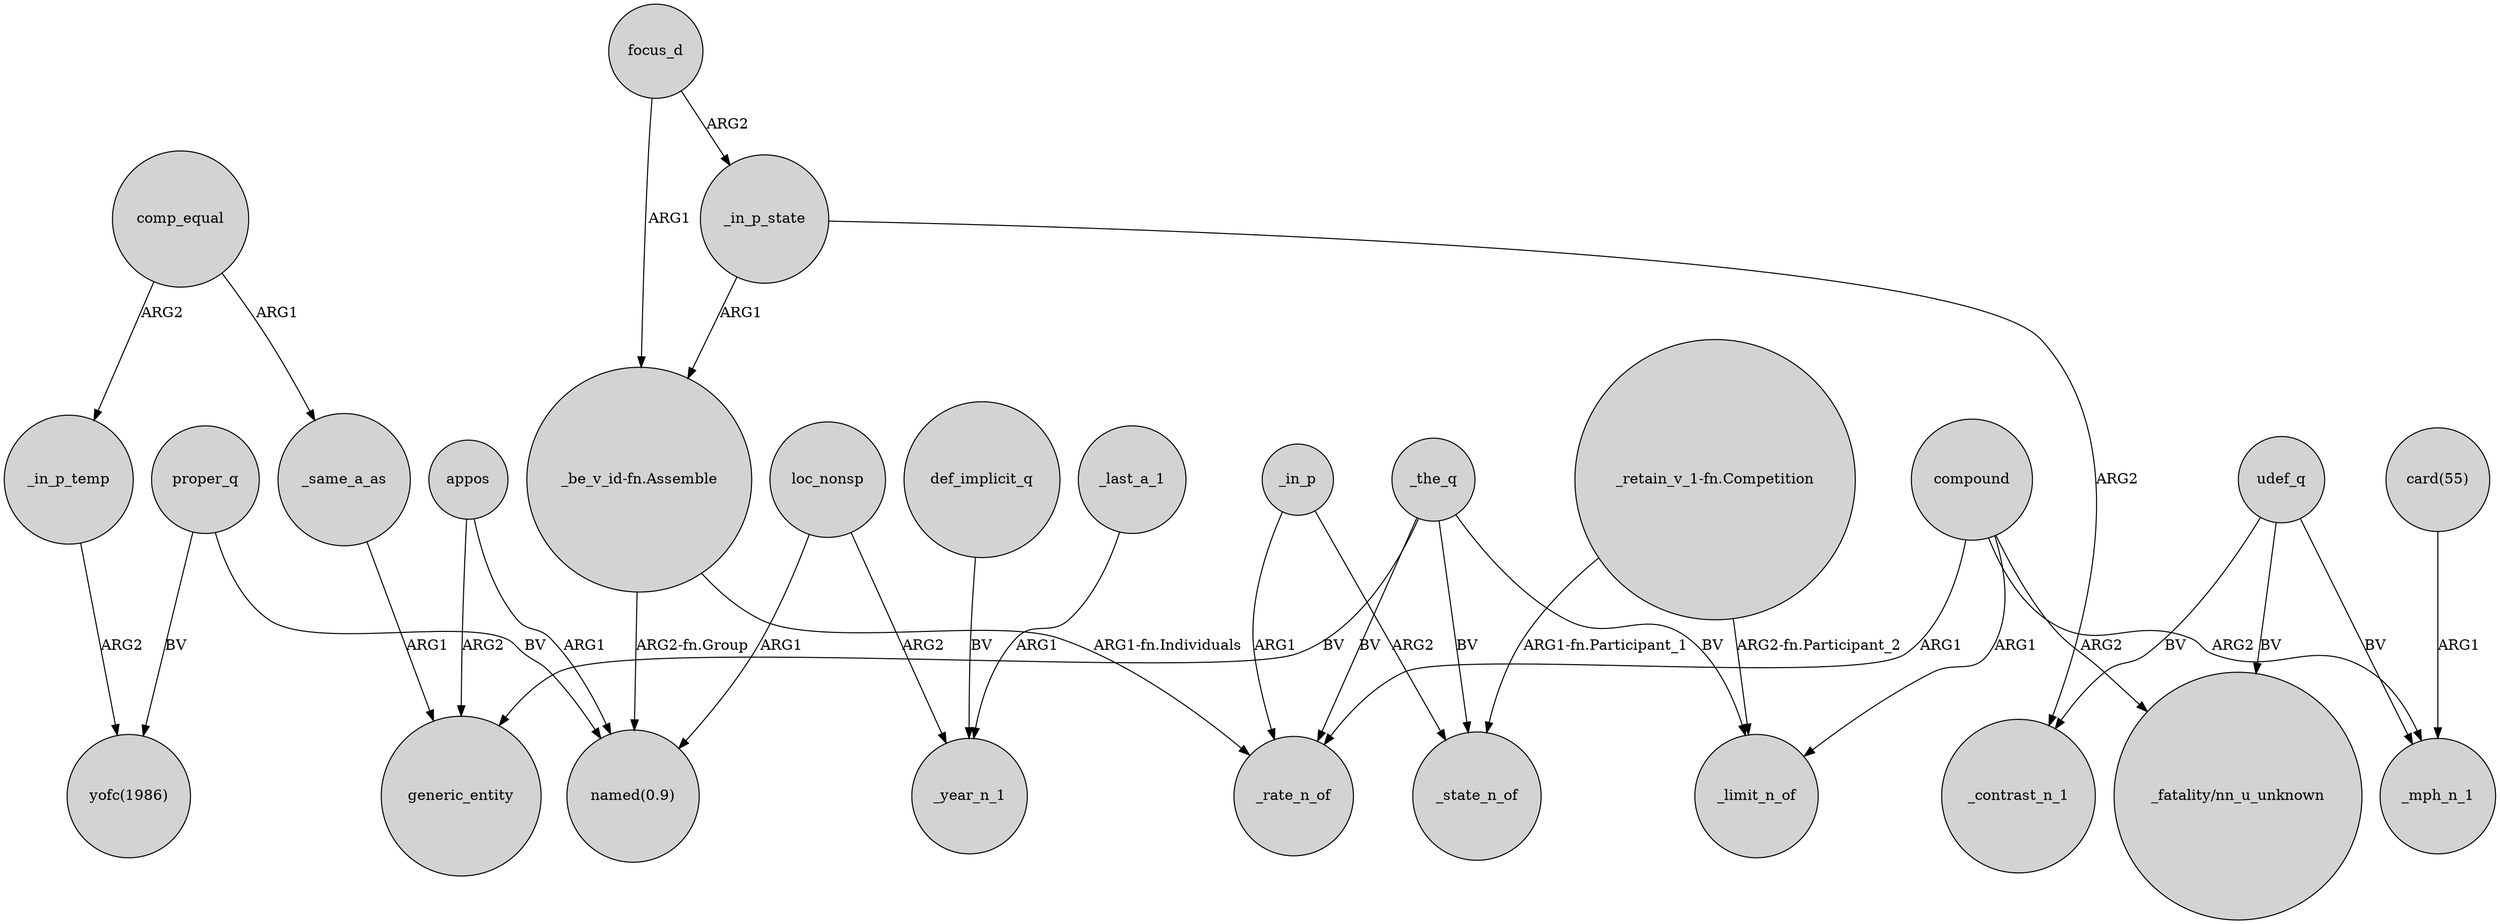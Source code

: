 digraph {
	node [shape=circle style=filled]
	focus_d -> _in_p_state [label=ARG2]
	udef_q -> "_fatality/nn_u_unknown" [label=BV]
	_same_a_as -> generic_entity [label=ARG1]
	proper_q -> "yofc(1986)" [label=BV]
	_the_q -> _state_n_of [label=BV]
	_in_p_temp -> "yofc(1986)" [label=ARG2]
	"_be_v_id-fn.Assemble" -> _rate_n_of [label="ARG1-fn.Individuals"]
	proper_q -> "named(0.9)" [label=BV]
	def_implicit_q -> _year_n_1 [label=BV]
	udef_q -> _contrast_n_1 [label=BV]
	"_be_v_id-fn.Assemble" -> "named(0.9)" [label="ARG2-fn.Group"]
	_in_p_state -> _contrast_n_1 [label=ARG2]
	compound -> "_fatality/nn_u_unknown" [label=ARG2]
	compound -> _rate_n_of [label=ARG1]
	loc_nonsp -> _year_n_1 [label=ARG2]
	_the_q -> _rate_n_of [label=BV]
	_the_q -> _limit_n_of [label=BV]
	_in_p -> _rate_n_of [label=ARG1]
	appos -> generic_entity [label=ARG2]
	focus_d -> "_be_v_id-fn.Assemble" [label=ARG1]
	comp_equal -> _in_p_temp [label=ARG2]
	_in_p_state -> "_be_v_id-fn.Assemble" [label=ARG1]
	_last_a_1 -> _year_n_1 [label=ARG1]
	_the_q -> generic_entity [label=BV]
	"_retain_v_1-fn.Competition" -> _limit_n_of [label="ARG2-fn.Participant_2"]
	loc_nonsp -> "named(0.9)" [label=ARG1]
	compound -> _limit_n_of [label=ARG1]
	udef_q -> _mph_n_1 [label=BV]
	"_retain_v_1-fn.Competition" -> _state_n_of [label="ARG1-fn.Participant_1"]
	"card(55)" -> _mph_n_1 [label=ARG1]
	appos -> "named(0.9)" [label=ARG1]
	_in_p -> _state_n_of [label=ARG2]
	comp_equal -> _same_a_as [label=ARG1]
	compound -> _mph_n_1 [label=ARG2]
}
